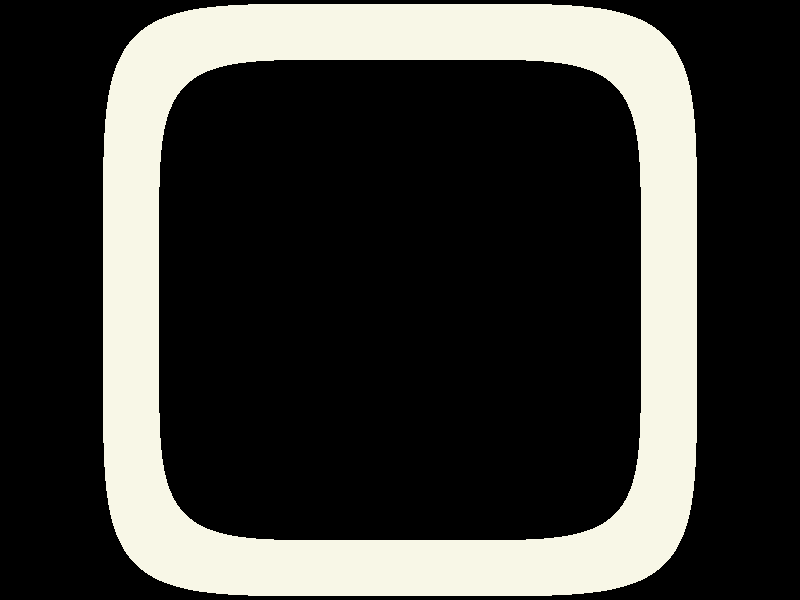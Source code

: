 #include "colors.inc"
#include "textures.inc"
#include "metals.inc"

global_settings {
    assumed_gamma 1
    max_trace_level 30
    radiosity {
        count 50
        error_bound 2
        recursion_limit 2
        nearest_count 8
        brightness 1
        normal on
    }
}

camera {
  location <0, 0, -11.3>
  look_at <0, 0, 0>
  angle 15
}

//background { color White }
//box { <-2, -2, 5>, < 2,  2, 5.1> pigment { color White } }

light_source {
  <-12, 12, -15>
  color White*2
}

#declare Rmaj = 1;
#declare Rmin = .1;

isosurface {
    function {
        pow (Rmaj - pow(pow(x,6) + pow(y,6), 1/6), 6)
        + pow (z, 6) - pow (Rmin, 6)
    }
    threshold 0
    max_gradient 2.323
    accuracy .01
    contained_by {box {<-Rmaj-Rmin-.001, -Rmaj-Rmin-.001, -Rmin-.001>,
                       < Rmaj+Rmin+.001,  Rmaj+Rmin+.001,  Rmin+.001>}}
    /*
    texture {
        pigment { color Silver }
        finish {
            ambient 0 diffuse 1
            specular 1 roughness 0.02
            brilliance 2
        }
    }
    */
    texture { T_Silver_1E }
}
